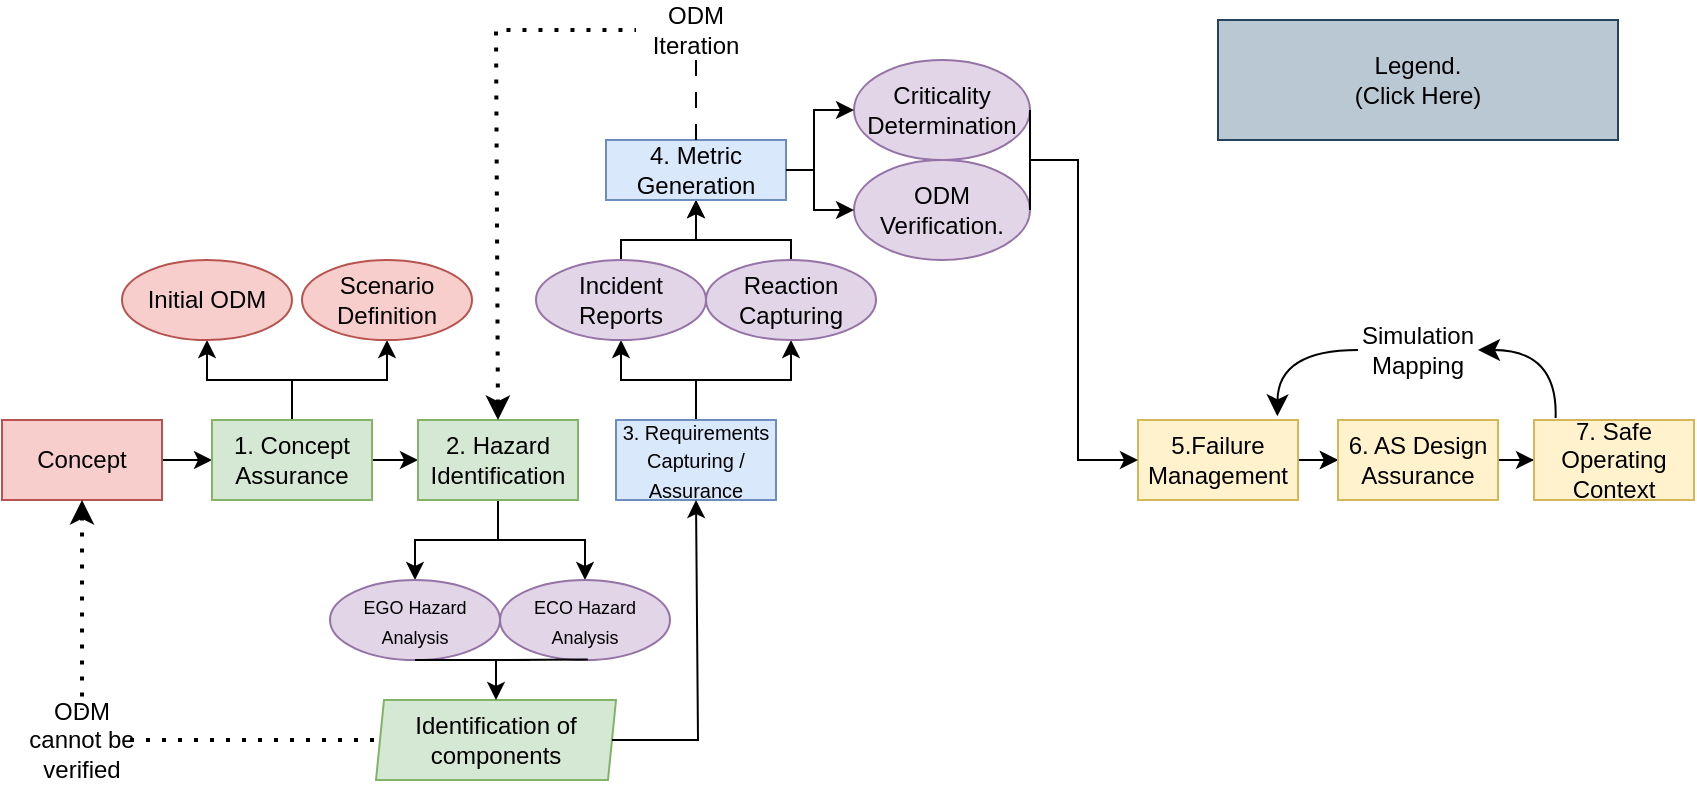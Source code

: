 <mxfile version="28.2.4">
  <diagram name="Page-1" id="aJNvPGV1j7dXfou5CJUt">
    <mxGraphModel dx="677" dy="936" grid="1" gridSize="10" guides="1" tooltips="1" connect="1" arrows="1" fold="1" page="1" pageScale="1" pageWidth="850" pageHeight="1100" math="0" shadow="0">
      <root>
        <mxCell id="0" />
        <mxCell id="1" parent="0" />
        <mxCell id="K2bbMnxz0RQGCQ17qI1y-8" value="" style="edgeStyle=orthogonalEdgeStyle;rounded=0;orthogonalLoop=1;jettySize=auto;html=1;" parent="1" source="K2bbMnxz0RQGCQ17qI1y-1" target="K2bbMnxz0RQGCQ17qI1y-4" edge="1">
          <mxGeometry relative="1" as="geometry" />
        </mxCell>
        <mxCell id="K2bbMnxz0RQGCQ17qI1y-1" value="Concept" style="rounded=0;whiteSpace=wrap;html=1;fillColor=#f8cecc;strokeColor=#b85450;" parent="1" vertex="1">
          <mxGeometry x="2" y="240" width="80" height="40" as="geometry" />
        </mxCell>
        <mxCell id="K2bbMnxz0RQGCQ17qI1y-9" value="" style="edgeStyle=orthogonalEdgeStyle;rounded=0;orthogonalLoop=1;jettySize=auto;html=1;" parent="1" source="K2bbMnxz0RQGCQ17qI1y-4" target="K2bbMnxz0RQGCQ17qI1y-5" edge="1">
          <mxGeometry relative="1" as="geometry" />
        </mxCell>
        <mxCell id="K2bbMnxz0RQGCQ17qI1y-20" value="" style="edgeStyle=orthogonalEdgeStyle;rounded=0;orthogonalLoop=1;jettySize=auto;html=1;entryX=0.5;entryY=1;entryDx=0;entryDy=0;" parent="1" source="K2bbMnxz0RQGCQ17qI1y-4" target="K2bbMnxz0RQGCQ17qI1y-22" edge="1">
          <mxGeometry relative="1" as="geometry" />
        </mxCell>
        <mxCell id="K2bbMnxz0RQGCQ17qI1y-24" value="" style="edgeStyle=orthogonalEdgeStyle;rounded=0;orthogonalLoop=1;jettySize=auto;html=1;entryX=0.5;entryY=1;entryDx=0;entryDy=0;" parent="1" source="K2bbMnxz0RQGCQ17qI1y-4" target="K2bbMnxz0RQGCQ17qI1y-19" edge="1">
          <mxGeometry relative="1" as="geometry">
            <mxPoint x="147" y="360" as="targetPoint" />
          </mxGeometry>
        </mxCell>
        <mxCell id="K2bbMnxz0RQGCQ17qI1y-4" value="1. Concept Assurance" style="rounded=0;whiteSpace=wrap;html=1;fillColor=#d5e8d4;strokeColor=#82b366;" parent="1" vertex="1">
          <mxGeometry x="107" y="240" width="80" height="40" as="geometry" />
        </mxCell>
        <mxCell id="K2bbMnxz0RQGCQ17qI1y-16" value="" style="edgeStyle=orthogonalEdgeStyle;rounded=0;orthogonalLoop=1;jettySize=auto;html=1;entryX=0.5;entryY=0;entryDx=0;entryDy=0;" parent="1" source="K2bbMnxz0RQGCQ17qI1y-5" target="nlyexQyfy2i0xz8NeN2S-8" edge="1">
          <mxGeometry relative="1" as="geometry">
            <mxPoint x="290" y="320" as="targetPoint" />
          </mxGeometry>
        </mxCell>
        <mxCell id="K2bbMnxz0RQGCQ17qI1y-18" value="" style="edgeStyle=orthogonalEdgeStyle;rounded=0;orthogonalLoop=1;jettySize=auto;html=1;entryX=0.5;entryY=0;entryDx=0;entryDy=0;" parent="1" source="K2bbMnxz0RQGCQ17qI1y-5" target="nlyexQyfy2i0xz8NeN2S-9" edge="1">
          <mxGeometry relative="1" as="geometry">
            <mxPoint x="227" y="320" as="targetPoint" />
          </mxGeometry>
        </mxCell>
        <mxCell id="K2bbMnxz0RQGCQ17qI1y-5" value="2. Hazard Identification" style="rounded=0;whiteSpace=wrap;html=1;fillColor=#d5e8d4;strokeColor=#82b366;" parent="1" vertex="1">
          <mxGeometry x="210" y="240" width="80" height="40" as="geometry" />
        </mxCell>
        <mxCell id="K2bbMnxz0RQGCQ17qI1y-56" value="" style="edgeStyle=orthogonalEdgeStyle;rounded=0;orthogonalLoop=1;jettySize=auto;html=1;" parent="1" source="K2bbMnxz0RQGCQ17qI1y-10" target="K2bbMnxz0RQGCQ17qI1y-55" edge="1">
          <mxGeometry relative="1" as="geometry" />
        </mxCell>
        <mxCell id="K2bbMnxz0RQGCQ17qI1y-57" value="" style="edgeStyle=orthogonalEdgeStyle;rounded=0;orthogonalLoop=1;jettySize=auto;html=1;entryX=0.5;entryY=1;entryDx=0;entryDy=0;" parent="1" source="K2bbMnxz0RQGCQ17qI1y-10" target="K2bbMnxz0RQGCQ17qI1y-54" edge="1">
          <mxGeometry relative="1" as="geometry" />
        </mxCell>
        <mxCell id="K2bbMnxz0RQGCQ17qI1y-10" value="&lt;font style=&quot;font-size: 10px;&quot;&gt;3. Requirements Capturing / Assurance&lt;/font&gt;" style="rounded=0;whiteSpace=wrap;html=1;fillColor=#dae8fc;strokeColor=#6c8ebf;" parent="1" vertex="1">
          <mxGeometry x="309" y="240" width="80" height="40" as="geometry" />
        </mxCell>
        <mxCell id="K2bbMnxz0RQGCQ17qI1y-15" value="" style="edgeStyle=orthogonalEdgeStyle;rounded=0;orthogonalLoop=1;jettySize=auto;html=1;" parent="1" source="K2bbMnxz0RQGCQ17qI1y-12" target="K2bbMnxz0RQGCQ17qI1y-14" edge="1">
          <mxGeometry relative="1" as="geometry" />
        </mxCell>
        <mxCell id="7KcPxOA9Z6zE15e5CAlF-1" value="" style="edgeStyle=orthogonalEdgeStyle;rounded=0;orthogonalLoop=1;jettySize=auto;html=1;" parent="1" source="K2bbMnxz0RQGCQ17qI1y-12" target="K2bbMnxz0RQGCQ17qI1y-14" edge="1">
          <mxGeometry relative="1" as="geometry" />
        </mxCell>
        <mxCell id="K2bbMnxz0RQGCQ17qI1y-12" value="5.Failure Management" style="rounded=0;whiteSpace=wrap;html=1;fillColor=#fff2cc;strokeColor=#d6b656;" parent="1" vertex="1">
          <mxGeometry x="570" y="240" width="80" height="40" as="geometry" />
        </mxCell>
        <mxCell id="K2bbMnxz0RQGCQ17qI1y-59" value="" style="edgeStyle=orthogonalEdgeStyle;rounded=0;orthogonalLoop=1;jettySize=auto;html=1;" parent="1" source="K2bbMnxz0RQGCQ17qI1y-14" target="K2bbMnxz0RQGCQ17qI1y-58" edge="1">
          <mxGeometry relative="1" as="geometry" />
        </mxCell>
        <mxCell id="K2bbMnxz0RQGCQ17qI1y-14" value="6. AS Design Assurance" style="rounded=0;whiteSpace=wrap;html=1;fillColor=#fff2cc;strokeColor=#d6b656;" parent="1" vertex="1">
          <mxGeometry x="670" y="240" width="80" height="40" as="geometry" />
        </mxCell>
        <mxCell id="K2bbMnxz0RQGCQ17qI1y-19" value="Initial ODM" style="ellipse;whiteSpace=wrap;html=1;fillColor=#f8cecc;strokeColor=#b85450;" parent="1" vertex="1">
          <mxGeometry x="62" y="160" width="85" height="40" as="geometry" />
        </mxCell>
        <mxCell id="K2bbMnxz0RQGCQ17qI1y-22" value="Scenario Definition" style="ellipse;whiteSpace=wrap;html=1;fillColor=#f8cecc;strokeColor=#b85450;" parent="1" vertex="1">
          <mxGeometry x="152" y="160" width="85" height="40" as="geometry" />
        </mxCell>
        <mxCell id="K2bbMnxz0RQGCQ17qI1y-64" value="" style="edgeStyle=orthogonalEdgeStyle;rounded=0;orthogonalLoop=1;jettySize=auto;html=1;" parent="1" source="K2bbMnxz0RQGCQ17qI1y-54" target="K2bbMnxz0RQGCQ17qI1y-62" edge="1">
          <mxGeometry relative="1" as="geometry">
            <Array as="points">
              <mxPoint x="312" y="150" />
              <mxPoint x="349" y="150" />
            </Array>
          </mxGeometry>
        </mxCell>
        <mxCell id="K2bbMnxz0RQGCQ17qI1y-54" value="Incident Reports" style="ellipse;whiteSpace=wrap;html=1;fillColor=#e1d5e7;strokeColor=#9673a6;" parent="1" vertex="1">
          <mxGeometry x="269" y="160" width="85" height="40" as="geometry" />
        </mxCell>
        <mxCell id="K2bbMnxz0RQGCQ17qI1y-63" value="" style="edgeStyle=orthogonalEdgeStyle;rounded=0;orthogonalLoop=1;jettySize=auto;html=1;" parent="1" source="K2bbMnxz0RQGCQ17qI1y-55" target="K2bbMnxz0RQGCQ17qI1y-62" edge="1">
          <mxGeometry relative="1" as="geometry">
            <Array as="points">
              <mxPoint x="397" y="150" />
              <mxPoint x="349" y="150" />
            </Array>
          </mxGeometry>
        </mxCell>
        <mxCell id="K2bbMnxz0RQGCQ17qI1y-55" value="Reaction Capturing" style="ellipse;whiteSpace=wrap;html=1;fillColor=#e1d5e7;strokeColor=#9673a6;" parent="1" vertex="1">
          <mxGeometry x="354" y="160" width="85" height="40" as="geometry" />
        </mxCell>
        <mxCell id="K2bbMnxz0RQGCQ17qI1y-58" value="7. Safe Operating Context" style="rounded=0;whiteSpace=wrap;html=1;fillColor=#fff2cc;strokeColor=#d6b656;" parent="1" vertex="1">
          <mxGeometry x="768" y="240" width="80" height="40" as="geometry" />
        </mxCell>
        <mxCell id="K2bbMnxz0RQGCQ17qI1y-62" value="4. Metric Generation" style="whiteSpace=wrap;html=1;fillColor=#dae8fc;strokeColor=#6c8ebf;" parent="1" vertex="1">
          <mxGeometry x="304" y="100" width="90" height="30" as="geometry" />
        </mxCell>
        <mxCell id="7KcPxOA9Z6zE15e5CAlF-2" value="Criticality Determination" style="ellipse;whiteSpace=wrap;html=1;fillColor=#e1d5e7;strokeColor=#9673a6;" parent="1" vertex="1">
          <mxGeometry x="428" y="60" width="88" height="50" as="geometry" />
        </mxCell>
        <mxCell id="7KcPxOA9Z6zE15e5CAlF-3" value="ODM Verification." style="ellipse;whiteSpace=wrap;html=1;fillColor=#e1d5e7;strokeColor=#9673a6;" parent="1" vertex="1">
          <mxGeometry x="428" y="110" width="88" height="50" as="geometry" />
        </mxCell>
        <mxCell id="7KcPxOA9Z6zE15e5CAlF-6" value="" style="endArrow=classic;html=1;rounded=0;exitX=1;exitY=0.5;exitDx=0;exitDy=0;entryX=0;entryY=0.5;entryDx=0;entryDy=0;" parent="1" source="K2bbMnxz0RQGCQ17qI1y-62" target="7KcPxOA9Z6zE15e5CAlF-2" edge="1">
          <mxGeometry width="50" height="50" relative="1" as="geometry">
            <mxPoint x="328" y="250" as="sourcePoint" />
            <mxPoint x="378" y="200" as="targetPoint" />
            <Array as="points">
              <mxPoint x="408" y="115" />
              <mxPoint x="408" y="85" />
            </Array>
          </mxGeometry>
        </mxCell>
        <mxCell id="7KcPxOA9Z6zE15e5CAlF-7" value="" style="endArrow=classic;html=1;rounded=0;exitX=1;exitY=0.5;exitDx=0;exitDy=0;entryX=0;entryY=0.5;entryDx=0;entryDy=0;" parent="1" source="K2bbMnxz0RQGCQ17qI1y-62" target="7KcPxOA9Z6zE15e5CAlF-3" edge="1">
          <mxGeometry width="50" height="50" relative="1" as="geometry">
            <mxPoint x="328" y="250" as="sourcePoint" />
            <mxPoint x="378" y="200" as="targetPoint" />
            <Array as="points">
              <mxPoint x="408" y="115" />
              <mxPoint x="408" y="135" />
            </Array>
          </mxGeometry>
        </mxCell>
        <mxCell id="7KcPxOA9Z6zE15e5CAlF-8" value="" style="endArrow=classic;html=1;rounded=0;entryX=0;entryY=0.5;entryDx=0;entryDy=0;exitX=1;exitY=0.5;exitDx=0;exitDy=0;" parent="1" source="7KcPxOA9Z6zE15e5CAlF-3" target="K2bbMnxz0RQGCQ17qI1y-12" edge="1">
          <mxGeometry width="50" height="50" relative="1" as="geometry">
            <mxPoint x="480" y="250" as="sourcePoint" />
            <mxPoint x="530" y="200" as="targetPoint" />
            <Array as="points">
              <mxPoint x="516" y="110" />
              <mxPoint x="540" y="110" />
              <mxPoint x="540" y="260" />
            </Array>
          </mxGeometry>
        </mxCell>
        <mxCell id="7KcPxOA9Z6zE15e5CAlF-9" value="" style="endArrow=none;html=1;rounded=0;entryX=1;entryY=0.5;entryDx=0;entryDy=0;" parent="1" target="7KcPxOA9Z6zE15e5CAlF-2" edge="1">
          <mxGeometry width="50" height="50" relative="1" as="geometry">
            <mxPoint x="516" y="120" as="sourcePoint" />
            <mxPoint x="550" y="120" as="targetPoint" />
          </mxGeometry>
        </mxCell>
        <mxCell id="ufglJvLJs8HHqRGDxQkz-3" style="edgeStyle=orthogonalEdgeStyle;rounded=0;orthogonalLoop=1;jettySize=auto;html=1;entryX=0.5;entryY=0;entryDx=0;entryDy=0;endArrow=none;endFill=0;dashed=1;dashPattern=8 8;" parent="1" source="ufglJvLJs8HHqRGDxQkz-1" target="K2bbMnxz0RQGCQ17qI1y-62" edge="1">
          <mxGeometry relative="1" as="geometry" />
        </mxCell>
        <mxCell id="ufglJvLJs8HHqRGDxQkz-1" value="&lt;div&gt;ODM Iteration&lt;/div&gt;" style="text;html=1;strokeColor=none;fillColor=none;align=center;verticalAlign=middle;whiteSpace=wrap;rounded=0;" parent="1" vertex="1">
          <mxGeometry x="319" y="30" width="60" height="30" as="geometry" />
        </mxCell>
        <mxCell id="nlyexQyfy2i0xz8NeN2S-1" value="" style="endArrow=none;dashed=1;html=1;dashPattern=1 3;strokeWidth=2;rounded=0;entryX=0;entryY=0.5;entryDx=0;entryDy=0;exitX=0.5;exitY=0;exitDx=0;exitDy=0;endFill=0;startArrow=classic;startFill=1;" parent="1" source="K2bbMnxz0RQGCQ17qI1y-5" target="ufglJvLJs8HHqRGDxQkz-1" edge="1">
          <mxGeometry width="50" height="50" relative="1" as="geometry">
            <mxPoint x="589" y="360" as="sourcePoint" />
            <mxPoint x="639" y="310" as="targetPoint" />
            <Array as="points">
              <mxPoint x="249" y="45" />
            </Array>
          </mxGeometry>
        </mxCell>
        <mxCell id="nlyexQyfy2i0xz8NeN2S-5" value="&lt;div&gt;Identification of components&lt;/div&gt;" style="shape=parallelogram;perimeter=parallelogramPerimeter;whiteSpace=wrap;html=1;fixedSize=1;size=4;fillColor=#d5e8d4;strokeColor=#82b366;" parent="1" vertex="1">
          <mxGeometry x="189" y="380" width="120" height="40" as="geometry" />
        </mxCell>
        <mxCell id="nlyexQyfy2i0xz8NeN2S-8" value="&lt;font style=&quot;font-size: 9px;&quot;&gt;ECO Hazard Analysis&lt;/font&gt;" style="ellipse;whiteSpace=wrap;html=1;fillColor=#e1d5e7;strokeColor=#9673a6;" parent="1" vertex="1">
          <mxGeometry x="251" y="320" width="85" height="40" as="geometry" />
        </mxCell>
        <mxCell id="nlyexQyfy2i0xz8NeN2S-9" value="&lt;font style=&quot;font-size: 9px;&quot;&gt;EGO Hazard Analysis&lt;/font&gt;" style="ellipse;whiteSpace=wrap;html=1;fillColor=#e1d5e7;strokeColor=#9673a6;" parent="1" vertex="1">
          <mxGeometry x="166" y="320" width="85" height="40" as="geometry" />
        </mxCell>
        <mxCell id="nlyexQyfy2i0xz8NeN2S-10" value="" style="endArrow=classic;html=1;rounded=0;exitX=0.516;exitY=0.995;exitDx=0;exitDy=0;exitPerimeter=0;entryX=0.5;entryY=0;entryDx=0;entryDy=0;" parent="1" source="nlyexQyfy2i0xz8NeN2S-8" target="nlyexQyfy2i0xz8NeN2S-5" edge="1">
          <mxGeometry width="50" height="50" relative="1" as="geometry">
            <mxPoint x="359" y="360" as="sourcePoint" />
            <mxPoint x="409" y="310" as="targetPoint" />
            <Array as="points">
              <mxPoint x="249" y="360" />
            </Array>
          </mxGeometry>
        </mxCell>
        <mxCell id="nlyexQyfy2i0xz8NeN2S-11" value="" style="endArrow=none;html=1;rounded=0;exitX=0.5;exitY=1;exitDx=0;exitDy=0;endFill=0;" parent="1" source="nlyexQyfy2i0xz8NeN2S-9" edge="1">
          <mxGeometry width="50" height="50" relative="1" as="geometry">
            <mxPoint x="376" y="360" as="sourcePoint" />
            <mxPoint x="266" y="360" as="targetPoint" />
          </mxGeometry>
        </mxCell>
        <mxCell id="jJ6IJQ74MDHmNZXgPsIj-1" value="" style="endArrow=classic;html=1;rounded=0;entryX=0.5;entryY=1;entryDx=0;entryDy=0;exitX=1;exitY=0.5;exitDx=0;exitDy=0;" parent="1" source="nlyexQyfy2i0xz8NeN2S-5" target="K2bbMnxz0RQGCQ17qI1y-10" edge="1">
          <mxGeometry width="50" height="50" relative="1" as="geometry">
            <mxPoint x="310" y="400" as="sourcePoint" />
            <mxPoint x="370" y="400" as="targetPoint" />
            <Array as="points">
              <mxPoint x="350" y="400" />
            </Array>
          </mxGeometry>
        </mxCell>
        <mxCell id="jJ6IJQ74MDHmNZXgPsIj-2" value="" style="endArrow=none;dashed=1;html=1;dashPattern=1 3;strokeWidth=2;rounded=0;entryX=0;entryY=0.5;entryDx=0;entryDy=0;endFill=0;startArrow=none;startFill=0;" parent="1" target="nlyexQyfy2i0xz8NeN2S-5" edge="1">
          <mxGeometry width="50" height="50" relative="1" as="geometry">
            <mxPoint x="66" y="400" as="sourcePoint" />
            <mxPoint x="177" y="420" as="targetPoint" />
            <Array as="points">
              <mxPoint x="86" y="400" />
            </Array>
          </mxGeometry>
        </mxCell>
        <mxCell id="jJ6IJQ74MDHmNZXgPsIj-6" value="" style="endArrow=none;dashed=1;html=1;dashPattern=1 3;strokeWidth=2;rounded=0;entryX=0.5;entryY=0;entryDx=0;entryDy=0;exitX=0.5;exitY=1;exitDx=0;exitDy=0;endFill=0;startArrow=classic;startFill=1;" parent="1" source="K2bbMnxz0RQGCQ17qI1y-1" target="jJ6IJQ74MDHmNZXgPsIj-5" edge="1">
          <mxGeometry width="50" height="50" relative="1" as="geometry">
            <mxPoint x="32" y="280" as="sourcePoint" />
            <mxPoint x="208" y="400" as="targetPoint" />
            <Array as="points" />
          </mxGeometry>
        </mxCell>
        <mxCell id="jJ6IJQ74MDHmNZXgPsIj-5" value="ODM cannot be verified" style="text;html=1;align=center;verticalAlign=middle;whiteSpace=wrap;rounded=0;" parent="1" vertex="1">
          <mxGeometry x="12" y="385" width="60" height="30" as="geometry" />
        </mxCell>
        <mxCell id="GlFE0MU4Yk2t_IgM7flx-1" value="Simulation Mapping" style="text;html=1;align=center;verticalAlign=middle;whiteSpace=wrap;rounded=0;" parent="1" vertex="1">
          <mxGeometry x="680" y="190" width="60" height="30" as="geometry" />
        </mxCell>
        <mxCell id="GlFE0MU4Yk2t_IgM7flx-2" value="" style="endArrow=classic;html=1;rounded=0;fontSize=12;startSize=8;endSize=8;curved=1;entryX=1;entryY=0.5;entryDx=0;entryDy=0;exitX=0.135;exitY=-0.025;exitDx=0;exitDy=0;exitPerimeter=0;" parent="1" source="K2bbMnxz0RQGCQ17qI1y-58" target="GlFE0MU4Yk2t_IgM7flx-1" edge="1">
          <mxGeometry width="50" height="50" relative="1" as="geometry">
            <mxPoint x="750" y="340" as="sourcePoint" />
            <mxPoint x="800" y="290" as="targetPoint" />
            <Array as="points">
              <mxPoint x="780" y="205" />
            </Array>
          </mxGeometry>
        </mxCell>
        <mxCell id="GlFE0MU4Yk2t_IgM7flx-4" value="" style="endArrow=classic;html=1;rounded=0;fontSize=12;startSize=8;endSize=8;curved=1;entryX=0.871;entryY=-0.046;entryDx=0;entryDy=0;exitX=0;exitY=0.5;exitDx=0;exitDy=0;entryPerimeter=0;" parent="1" source="GlFE0MU4Yk2t_IgM7flx-1" target="K2bbMnxz0RQGCQ17qI1y-12" edge="1">
          <mxGeometry width="50" height="50" relative="1" as="geometry">
            <mxPoint x="670" y="185" as="sourcePoint" />
            <mxPoint x="602" y="130" as="targetPoint" />
            <Array as="points">
              <mxPoint x="640" y="205" />
            </Array>
          </mxGeometry>
        </mxCell>
        <mxCell id="pM3X-A3My91lMqpnQM6q-2" value="&lt;div&gt;Legend.&lt;/div&gt;&lt;div&gt;(Click Here)&lt;/div&gt;" style="rounded=0;whiteSpace=wrap;html=1;fillColor=#bac8d3;strokeColor=#23445d;" vertex="1" parent="1">
          <mxGeometry x="610" y="40" width="200" height="60" as="geometry" />
        </mxCell>
      </root>
    </mxGraphModel>
  </diagram>
</mxfile>
